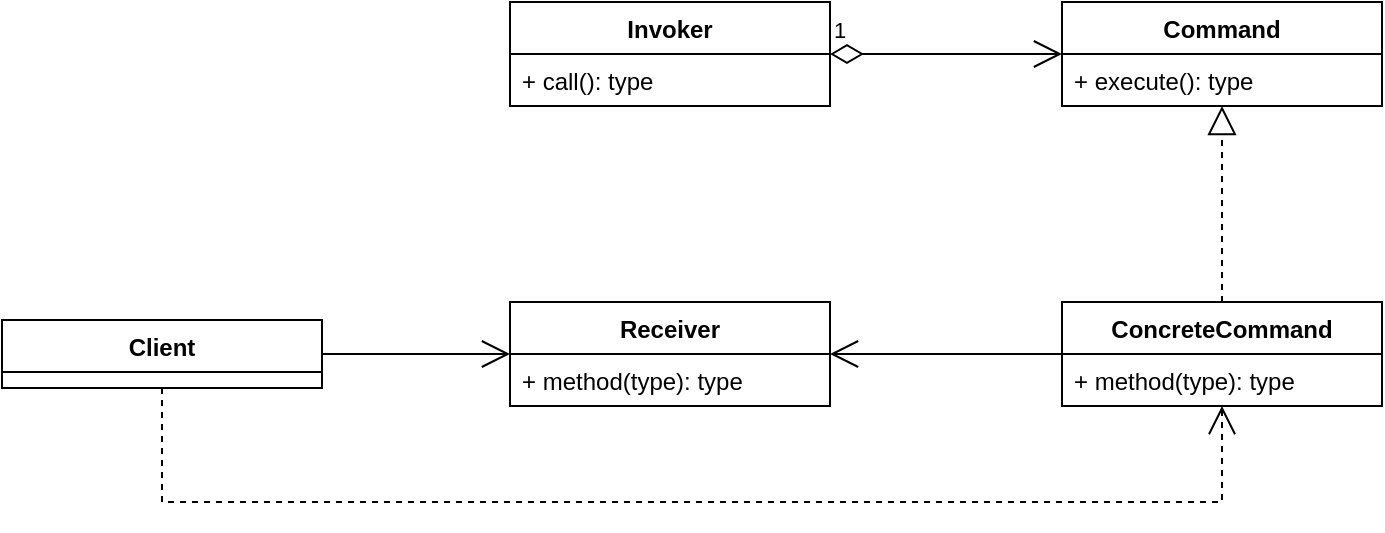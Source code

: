 <mxfile version="24.7.8">
  <diagram name="第 1 页" id="jm0QClXip-s5U4QMCJ-P">
    <mxGraphModel dx="875" dy="524" grid="1" gridSize="10" guides="1" tooltips="1" connect="1" arrows="1" fold="1" page="1" pageScale="1" pageWidth="827" pageHeight="1169" math="0" shadow="0">
      <root>
        <mxCell id="0" />
        <mxCell id="1" parent="0" />
        <mxCell id="dTtV5z8S2hSePBr3RuV6-1" value="Command" style="swimlane;fontStyle=1;align=center;verticalAlign=top;childLayout=stackLayout;horizontal=1;startSize=26;horizontalStack=0;resizeParent=1;resizeParentMax=0;resizeLast=0;collapsible=1;marginBottom=0;whiteSpace=wrap;html=1;labelBackgroundColor=none;" vertex="1" parent="1">
          <mxGeometry x="530" y="110" width="160" height="52" as="geometry" />
        </mxCell>
        <mxCell id="dTtV5z8S2hSePBr3RuV6-4" value="+ execute(): type" style="text;strokeColor=none;fillColor=none;align=left;verticalAlign=top;spacingLeft=4;spacingRight=4;overflow=hidden;rotatable=0;points=[[0,0.5],[1,0.5]];portConstraint=eastwest;whiteSpace=wrap;html=1;labelBackgroundColor=none;" vertex="1" parent="dTtV5z8S2hSePBr3RuV6-1">
          <mxGeometry y="26" width="160" height="26" as="geometry" />
        </mxCell>
        <mxCell id="dTtV5z8S2hSePBr3RuV6-5" value="ConcreteCommand" style="swimlane;fontStyle=1;align=center;verticalAlign=top;childLayout=stackLayout;horizontal=1;startSize=26;horizontalStack=0;resizeParent=1;resizeParentMax=0;resizeLast=0;collapsible=1;marginBottom=0;whiteSpace=wrap;html=1;labelBackgroundColor=none;" vertex="1" parent="1">
          <mxGeometry x="530" y="260" width="160" height="52" as="geometry" />
        </mxCell>
        <mxCell id="dTtV5z8S2hSePBr3RuV6-8" value="+ method(type): type" style="text;strokeColor=none;fillColor=none;align=left;verticalAlign=top;spacingLeft=4;spacingRight=4;overflow=hidden;rotatable=0;points=[[0,0.5],[1,0.5]];portConstraint=eastwest;whiteSpace=wrap;html=1;labelBackgroundColor=none;" vertex="1" parent="dTtV5z8S2hSePBr3RuV6-5">
          <mxGeometry y="26" width="160" height="26" as="geometry" />
        </mxCell>
        <mxCell id="dTtV5z8S2hSePBr3RuV6-9" value="" style="endArrow=block;dashed=1;endFill=0;endSize=12;html=1;rounded=0;fontColor=default;labelBackgroundColor=none;" edge="1" parent="1" source="dTtV5z8S2hSePBr3RuV6-5" target="dTtV5z8S2hSePBr3RuV6-1">
          <mxGeometry width="160" relative="1" as="geometry">
            <mxPoint x="500" y="200" as="sourcePoint" />
            <mxPoint x="660" y="200" as="targetPoint" />
          </mxGeometry>
        </mxCell>
        <mxCell id="dTtV5z8S2hSePBr3RuV6-10" value="Invoker" style="swimlane;fontStyle=1;align=center;verticalAlign=top;childLayout=stackLayout;horizontal=1;startSize=26;horizontalStack=0;resizeParent=1;resizeParentMax=0;resizeLast=0;collapsible=1;marginBottom=0;whiteSpace=wrap;html=1;labelBackgroundColor=none;" vertex="1" parent="1">
          <mxGeometry x="254" y="110" width="160" height="52" as="geometry" />
        </mxCell>
        <mxCell id="dTtV5z8S2hSePBr3RuV6-13" value="+ call(): type" style="text;strokeColor=none;fillColor=none;align=left;verticalAlign=top;spacingLeft=4;spacingRight=4;overflow=hidden;rotatable=0;points=[[0,0.5],[1,0.5]];portConstraint=eastwest;whiteSpace=wrap;html=1;labelBackgroundColor=none;" vertex="1" parent="dTtV5z8S2hSePBr3RuV6-10">
          <mxGeometry y="26" width="160" height="26" as="geometry" />
        </mxCell>
        <mxCell id="dTtV5z8S2hSePBr3RuV6-14" value="Receiver" style="swimlane;fontStyle=1;align=center;verticalAlign=top;childLayout=stackLayout;horizontal=1;startSize=26;horizontalStack=0;resizeParent=1;resizeParentMax=0;resizeLast=0;collapsible=1;marginBottom=0;whiteSpace=wrap;html=1;labelBackgroundColor=none;" vertex="1" parent="1">
          <mxGeometry x="254" y="260" width="160" height="52" as="geometry" />
        </mxCell>
        <mxCell id="dTtV5z8S2hSePBr3RuV6-17" value="+ method(type): type" style="text;strokeColor=none;fillColor=none;align=left;verticalAlign=top;spacingLeft=4;spacingRight=4;overflow=hidden;rotatable=0;points=[[0,0.5],[1,0.5]];portConstraint=eastwest;whiteSpace=wrap;html=1;labelBackgroundColor=none;" vertex="1" parent="dTtV5z8S2hSePBr3RuV6-14">
          <mxGeometry y="26" width="160" height="26" as="geometry" />
        </mxCell>
        <mxCell id="dTtV5z8S2hSePBr3RuV6-18" value="Client" style="swimlane;fontStyle=1;align=center;verticalAlign=top;childLayout=stackLayout;horizontal=1;startSize=26;horizontalStack=0;resizeParent=1;resizeParentMax=0;resizeLast=0;collapsible=1;marginBottom=0;whiteSpace=wrap;html=1;labelBackgroundColor=none;" vertex="1" parent="1">
          <mxGeometry y="269" width="160" height="34" as="geometry" />
        </mxCell>
        <mxCell id="dTtV5z8S2hSePBr3RuV6-22" value="" style="endArrow=open;endFill=1;endSize=12;html=1;rounded=0;" edge="1" parent="1" source="dTtV5z8S2hSePBr3RuV6-18" target="dTtV5z8S2hSePBr3RuV6-14">
          <mxGeometry width="160" relative="1" as="geometry">
            <mxPoint x="90" y="360" as="sourcePoint" />
            <mxPoint x="250" y="360" as="targetPoint" />
          </mxGeometry>
        </mxCell>
        <mxCell id="dTtV5z8S2hSePBr3RuV6-23" value="" style="endArrow=open;endFill=1;endSize=12;html=1;rounded=0;" edge="1" parent="1" source="dTtV5z8S2hSePBr3RuV6-5" target="dTtV5z8S2hSePBr3RuV6-14">
          <mxGeometry width="160" relative="1" as="geometry">
            <mxPoint x="320" y="360" as="sourcePoint" />
            <mxPoint x="480" y="360" as="targetPoint" />
          </mxGeometry>
        </mxCell>
        <mxCell id="dTtV5z8S2hSePBr3RuV6-24" value="1" style="endArrow=open;html=1;endSize=12;startArrow=diamondThin;startSize=14;startFill=0;edgeStyle=orthogonalEdgeStyle;align=left;verticalAlign=bottom;rounded=0;" edge="1" parent="1" source="dTtV5z8S2hSePBr3RuV6-10" target="dTtV5z8S2hSePBr3RuV6-1">
          <mxGeometry x="-1" y="3" relative="1" as="geometry">
            <mxPoint x="330" y="200" as="sourcePoint" />
            <mxPoint x="490" y="200" as="targetPoint" />
          </mxGeometry>
        </mxCell>
        <mxCell id="dTtV5z8S2hSePBr3RuV6-25" value="" style="endArrow=open;endFill=1;endSize=12;html=1;rounded=0;dashed=1;" edge="1" parent="1" source="dTtV5z8S2hSePBr3RuV6-18" target="dTtV5z8S2hSePBr3RuV6-5">
          <mxGeometry width="160" relative="1" as="geometry">
            <mxPoint x="110" y="370" as="sourcePoint" />
            <mxPoint x="360" y="370" as="targetPoint" />
            <Array as="points">
              <mxPoint x="80" y="360" />
              <mxPoint x="610" y="360" />
            </Array>
          </mxGeometry>
        </mxCell>
      </root>
    </mxGraphModel>
  </diagram>
</mxfile>
